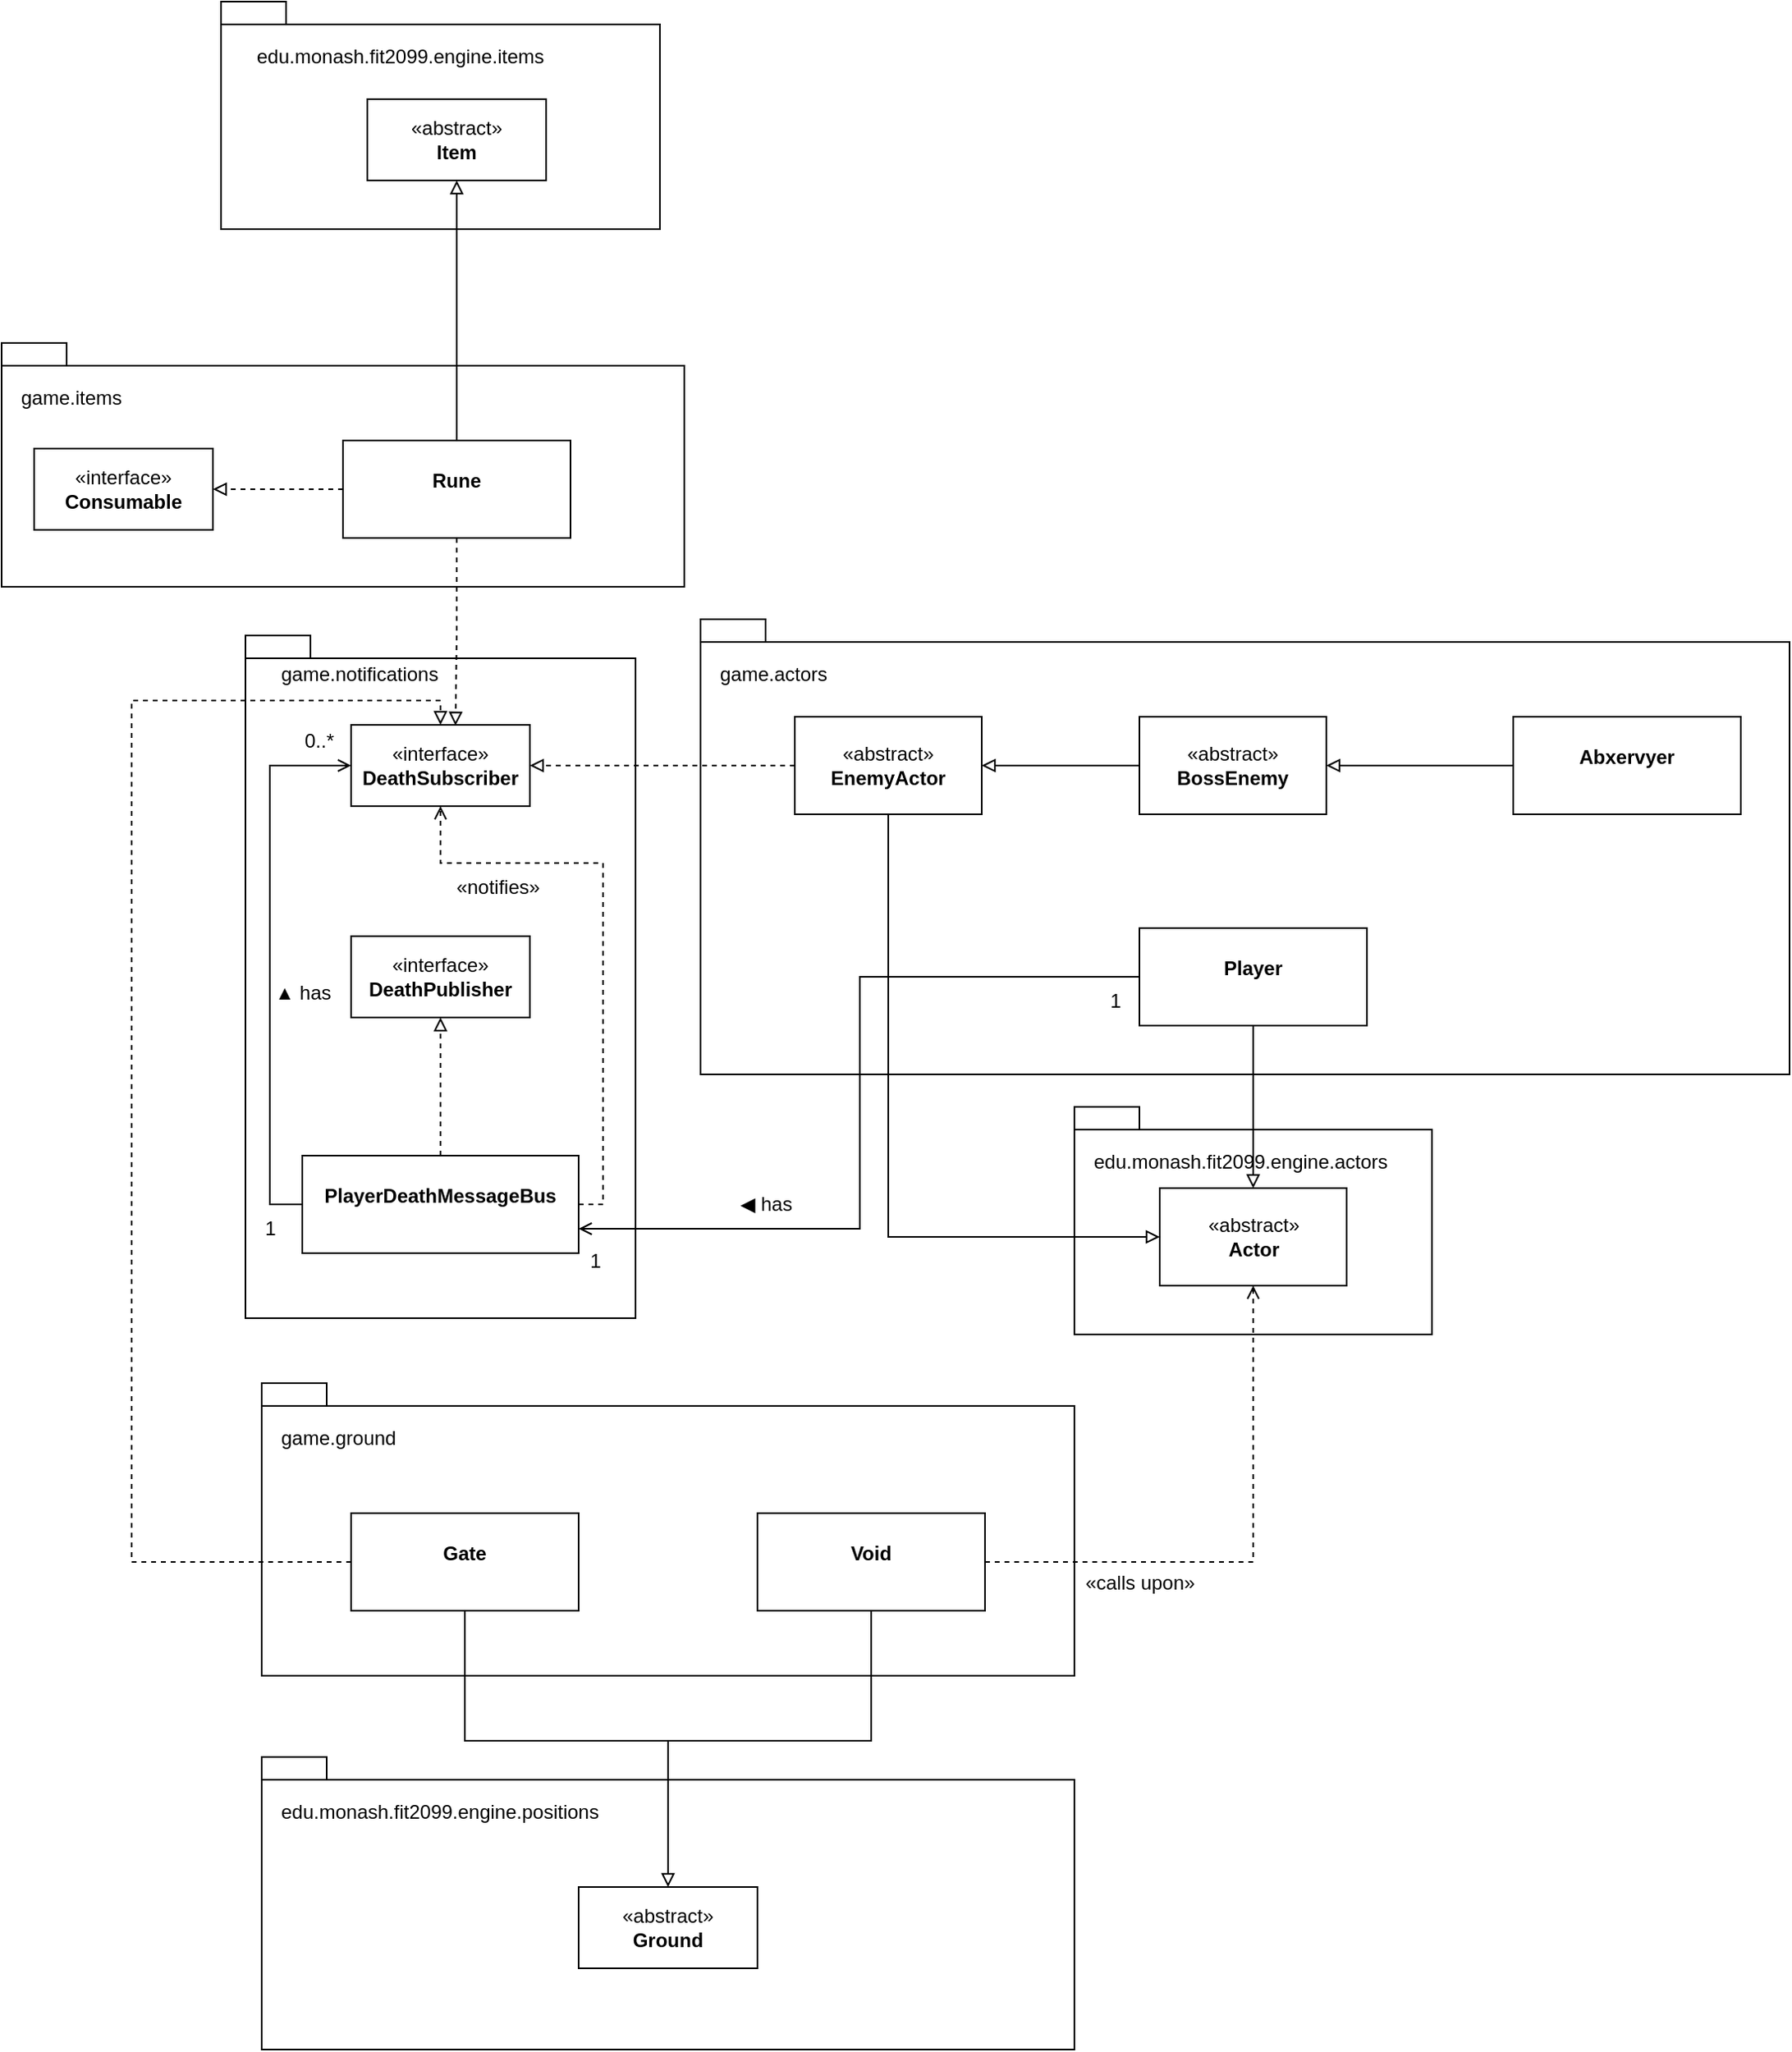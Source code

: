<mxfile version="22.1.0" type="device">
  <diagram name="Page-1" id="QsLpwhvYKA0MoBixD7Iq">
    <mxGraphModel dx="1574" dy="1501" grid="1" gridSize="10" guides="1" tooltips="1" connect="1" arrows="1" fold="1" page="1" pageScale="1" pageWidth="850" pageHeight="1100" math="0" shadow="0">
      <root>
        <mxCell id="0" />
        <mxCell id="1" parent="0" />
        <mxCell id="7eI-pTaKLZfjb0d5gNt6-31" value="" style="shape=folder;fontStyle=1;spacingTop=10;tabWidth=40;tabHeight=14;tabPosition=left;html=1;whiteSpace=wrap;" vertex="1" parent="1">
          <mxGeometry x="40" y="640" width="500" height="180" as="geometry" />
        </mxCell>
        <mxCell id="7eI-pTaKLZfjb0d5gNt6-27" value="" style="shape=folder;fontStyle=1;spacingTop=10;tabWidth=40;tabHeight=14;tabPosition=left;html=1;whiteSpace=wrap;" vertex="1" parent="1">
          <mxGeometry x="15" y="-440" width="270" height="140" as="geometry" />
        </mxCell>
        <mxCell id="7eI-pTaKLZfjb0d5gNt6-26" value="" style="shape=folder;fontStyle=1;spacingTop=10;tabWidth=40;tabHeight=14;tabPosition=left;html=1;whiteSpace=wrap;" vertex="1" parent="1">
          <mxGeometry x="540" y="240" width="220" height="140" as="geometry" />
        </mxCell>
        <mxCell id="7eI-pTaKLZfjb0d5gNt6-15" value="" style="shape=folder;fontStyle=1;spacingTop=10;tabWidth=40;tabHeight=14;tabPosition=left;html=1;whiteSpace=wrap;" vertex="1" parent="1">
          <mxGeometry x="40" y="410" width="500" height="180" as="geometry" />
        </mxCell>
        <mxCell id="7eI-pTaKLZfjb0d5gNt6-14" value="" style="shape=folder;fontStyle=0;spacingTop=10;tabWidth=40;tabHeight=14;tabPosition=left;html=1;whiteSpace=wrap;" vertex="1" parent="1">
          <mxGeometry x="-120" y="-230" width="420" height="150" as="geometry" />
        </mxCell>
        <mxCell id="7eI-pTaKLZfjb0d5gNt6-13" value="package" style="shape=folder;fontStyle=1;spacingTop=10;tabWidth=40;tabHeight=14;tabPosition=left;html=1;whiteSpace=wrap;" vertex="1" parent="1">
          <mxGeometry x="30" y="-50" width="240" height="420" as="geometry" />
        </mxCell>
        <mxCell id="7eI-pTaKLZfjb0d5gNt6-12" value="" style="shape=folder;fontStyle=1;spacingTop=10;tabWidth=40;tabHeight=14;tabPosition=left;html=1;whiteSpace=wrap;" vertex="1" parent="1">
          <mxGeometry x="310" y="-60" width="670" height="280" as="geometry" />
        </mxCell>
        <mxCell id="7eI-pTaKLZfjb0d5gNt6-46" style="edgeStyle=orthogonalEdgeStyle;rounded=0;orthogonalLoop=1;jettySize=auto;html=1;endArrow=block;endFill=0;dashed=1;" edge="1" parent="1" source="7eI-pTaKLZfjb0d5gNt6-3" target="7eI-pTaKLZfjb0d5gNt6-22">
          <mxGeometry relative="1" as="geometry" />
        </mxCell>
        <mxCell id="7eI-pTaKLZfjb0d5gNt6-58" style="edgeStyle=orthogonalEdgeStyle;rounded=0;orthogonalLoop=1;jettySize=auto;html=1;exitX=0;exitY=0.5;exitDx=0;exitDy=0;entryX=0;entryY=0.5;entryDx=0;entryDy=0;endArrow=open;endFill=0;" edge="1" parent="1" source="7eI-pTaKLZfjb0d5gNt6-3" target="7eI-pTaKLZfjb0d5gNt6-21">
          <mxGeometry relative="1" as="geometry" />
        </mxCell>
        <mxCell id="7eI-pTaKLZfjb0d5gNt6-72" style="edgeStyle=orthogonalEdgeStyle;rounded=0;orthogonalLoop=1;jettySize=auto;html=1;dashed=1;endArrow=open;endFill=0;" edge="1" parent="1" source="7eI-pTaKLZfjb0d5gNt6-3" target="7eI-pTaKLZfjb0d5gNt6-21">
          <mxGeometry relative="1" as="geometry">
            <Array as="points">
              <mxPoint x="250" y="300" />
              <mxPoint x="250" y="90" />
              <mxPoint x="150" y="90" />
            </Array>
          </mxGeometry>
        </mxCell>
        <mxCell id="7eI-pTaKLZfjb0d5gNt6-3" value="&lt;p style=&quot;margin:0px;margin-top:4px;text-align:center;&quot;&gt;&lt;br&gt;&lt;b&gt;PlayerDeathMessageBus&lt;/b&gt;&lt;/p&gt;" style="verticalAlign=top;align=left;overflow=fill;fontSize=12;fontFamily=Helvetica;html=1;whiteSpace=wrap;" vertex="1" parent="1">
          <mxGeometry x="65" y="270" width="170" height="60" as="geometry" />
        </mxCell>
        <mxCell id="7eI-pTaKLZfjb0d5gNt6-42" style="edgeStyle=orthogonalEdgeStyle;rounded=0;orthogonalLoop=1;jettySize=auto;html=1;exitX=0.5;exitY=1;exitDx=0;exitDy=0;endArrow=block;endFill=0;" edge="1" parent="1" source="7eI-pTaKLZfjb0d5gNt6-4" target="7eI-pTaKLZfjb0d5gNt6-30">
          <mxGeometry relative="1" as="geometry">
            <Array as="points">
              <mxPoint x="650" y="240" />
              <mxPoint x="650" y="240" />
            </Array>
          </mxGeometry>
        </mxCell>
        <mxCell id="7eI-pTaKLZfjb0d5gNt6-48" style="edgeStyle=orthogonalEdgeStyle;rounded=0;orthogonalLoop=1;jettySize=auto;html=1;entryX=1;entryY=0.75;entryDx=0;entryDy=0;endArrow=open;endFill=0;" edge="1" parent="1" source="7eI-pTaKLZfjb0d5gNt6-4" target="7eI-pTaKLZfjb0d5gNt6-3">
          <mxGeometry relative="1" as="geometry">
            <Array as="points">
              <mxPoint x="408" y="160" />
              <mxPoint x="408" y="315" />
            </Array>
          </mxGeometry>
        </mxCell>
        <mxCell id="7eI-pTaKLZfjb0d5gNt6-4" value="&lt;p style=&quot;margin:0px;margin-top:4px;text-align:center;&quot;&gt;&lt;br&gt;&lt;b&gt;Player&lt;/b&gt;&lt;/p&gt;" style="verticalAlign=top;align=left;overflow=fill;fontSize=12;fontFamily=Helvetica;html=1;whiteSpace=wrap;" vertex="1" parent="1">
          <mxGeometry x="580" y="130" width="140" height="60" as="geometry" />
        </mxCell>
        <mxCell id="7eI-pTaKLZfjb0d5gNt6-45" style="edgeStyle=orthogonalEdgeStyle;rounded=0;orthogonalLoop=1;jettySize=auto;html=1;endArrow=block;endFill=0;" edge="1" parent="1" source="7eI-pTaKLZfjb0d5gNt6-5" target="7eI-pTaKLZfjb0d5gNt6-29">
          <mxGeometry relative="1" as="geometry" />
        </mxCell>
        <mxCell id="7eI-pTaKLZfjb0d5gNt6-5" value="&lt;p style=&quot;margin:0px;margin-top:4px;text-align:center;&quot;&gt;&lt;br&gt;&lt;b&gt;Abxervyer&lt;/b&gt;&lt;/p&gt;" style="verticalAlign=top;align=left;overflow=fill;fontSize=12;fontFamily=Helvetica;html=1;whiteSpace=wrap;" vertex="1" parent="1">
          <mxGeometry x="810" width="140" height="60" as="geometry" />
        </mxCell>
        <mxCell id="7eI-pTaKLZfjb0d5gNt6-49" style="edgeStyle=orthogonalEdgeStyle;rounded=0;orthogonalLoop=1;jettySize=auto;html=1;exitX=0;exitY=0.5;exitDx=0;exitDy=0;endArrow=block;endFill=0;dashed=1;" edge="1" parent="1" source="7eI-pTaKLZfjb0d5gNt6-9" target="7eI-pTaKLZfjb0d5gNt6-24">
          <mxGeometry relative="1" as="geometry" />
        </mxCell>
        <mxCell id="7eI-pTaKLZfjb0d5gNt6-50" style="edgeStyle=orthogonalEdgeStyle;rounded=0;orthogonalLoop=1;jettySize=auto;html=1;endArrow=block;endFill=0;" edge="1" parent="1" source="7eI-pTaKLZfjb0d5gNt6-9" target="7eI-pTaKLZfjb0d5gNt6-23">
          <mxGeometry relative="1" as="geometry" />
        </mxCell>
        <mxCell id="7eI-pTaKLZfjb0d5gNt6-9" value="&lt;p style=&quot;margin:0px;margin-top:4px;text-align:center;&quot;&gt;&lt;br&gt;&lt;b&gt;Rune&lt;/b&gt;&lt;/p&gt;" style="verticalAlign=top;align=left;overflow=fill;fontSize=12;fontFamily=Helvetica;html=1;whiteSpace=wrap;" vertex="1" parent="1">
          <mxGeometry x="90" y="-170" width="140" height="60" as="geometry" />
        </mxCell>
        <mxCell id="7eI-pTaKLZfjb0d5gNt6-41" style="edgeStyle=orthogonalEdgeStyle;rounded=0;orthogonalLoop=1;jettySize=auto;html=1;endArrow=none;endFill=0;" edge="1" parent="1" source="7eI-pTaKLZfjb0d5gNt6-10">
          <mxGeometry relative="1" as="geometry">
            <mxPoint x="290" y="700" as="targetPoint" />
            <Array as="points">
              <mxPoint x="415" y="630" />
              <mxPoint x="290" y="630" />
            </Array>
          </mxGeometry>
        </mxCell>
        <mxCell id="7eI-pTaKLZfjb0d5gNt6-65" style="edgeStyle=orthogonalEdgeStyle;rounded=0;orthogonalLoop=1;jettySize=auto;html=1;endArrow=open;endFill=0;dashed=1;" edge="1" parent="1" source="7eI-pTaKLZfjb0d5gNt6-10" target="7eI-pTaKLZfjb0d5gNt6-30">
          <mxGeometry relative="1" as="geometry" />
        </mxCell>
        <mxCell id="7eI-pTaKLZfjb0d5gNt6-10" value="&lt;p style=&quot;margin:0px;margin-top:4px;text-align:center;&quot;&gt;&lt;br&gt;&lt;b&gt;Void&lt;/b&gt;&lt;/p&gt;" style="verticalAlign=top;align=left;overflow=fill;fontSize=12;fontFamily=Helvetica;html=1;whiteSpace=wrap;" vertex="1" parent="1">
          <mxGeometry x="345" y="490" width="140" height="60" as="geometry" />
        </mxCell>
        <mxCell id="7eI-pTaKLZfjb0d5gNt6-40" style="edgeStyle=orthogonalEdgeStyle;rounded=0;orthogonalLoop=1;jettySize=auto;html=1;endArrow=block;endFill=0;" edge="1" parent="1" source="7eI-pTaKLZfjb0d5gNt6-11" target="7eI-pTaKLZfjb0d5gNt6-25">
          <mxGeometry relative="1" as="geometry">
            <Array as="points">
              <mxPoint x="165" y="630" />
              <mxPoint x="290" y="630" />
            </Array>
          </mxGeometry>
        </mxCell>
        <mxCell id="7eI-pTaKLZfjb0d5gNt6-64" style="edgeStyle=orthogonalEdgeStyle;rounded=0;orthogonalLoop=1;jettySize=auto;html=1;exitX=0;exitY=0.5;exitDx=0;exitDy=0;entryX=0.5;entryY=0;entryDx=0;entryDy=0;endArrow=block;endFill=0;dashed=1;" edge="1" parent="1" source="7eI-pTaKLZfjb0d5gNt6-11" target="7eI-pTaKLZfjb0d5gNt6-21">
          <mxGeometry relative="1" as="geometry">
            <Array as="points">
              <mxPoint x="-40" y="520" />
              <mxPoint x="-40" y="-10" />
              <mxPoint x="150" y="-10" />
            </Array>
          </mxGeometry>
        </mxCell>
        <mxCell id="7eI-pTaKLZfjb0d5gNt6-11" value="&lt;p style=&quot;margin:0px;margin-top:4px;text-align:center;&quot;&gt;&lt;br&gt;&lt;b&gt;Gate&lt;/b&gt;&lt;/p&gt;" style="verticalAlign=top;align=left;overflow=fill;fontSize=12;fontFamily=Helvetica;html=1;whiteSpace=wrap;" vertex="1" parent="1">
          <mxGeometry x="95" y="490" width="140" height="60" as="geometry" />
        </mxCell>
        <mxCell id="7eI-pTaKLZfjb0d5gNt6-21" value="«interface»&lt;br&gt;&lt;b data-darkreader-inline-border=&quot;&quot; style=&quot;border-color: var(--darkreader-border--border-color); --darkreader-inline-border: var(--darkreader-border--darkreader-border--border-color);&quot;&gt;DeathSubscriber&lt;/b&gt;" style="html=1;whiteSpace=wrap;" vertex="1" parent="1">
          <mxGeometry x="95" y="5" width="110" height="50" as="geometry" />
        </mxCell>
        <mxCell id="7eI-pTaKLZfjb0d5gNt6-22" value="«interface»&lt;br&gt;&lt;b data-darkreader-inline-border=&quot;&quot; style=&quot;border-color: var(--darkreader-border--border-color); --darkreader-inline-border: var(--darkreader-border--darkreader-border--border-color);&quot;&gt;DeathPublisher&lt;/b&gt;" style="html=1;whiteSpace=wrap;" vertex="1" parent="1">
          <mxGeometry x="95" y="135" width="110" height="50" as="geometry" />
        </mxCell>
        <mxCell id="7eI-pTaKLZfjb0d5gNt6-23" value="«abstract»&lt;br&gt;&lt;b&gt;Item&lt;/b&gt;" style="html=1;whiteSpace=wrap;" vertex="1" parent="1">
          <mxGeometry x="105" y="-380" width="110" height="50" as="geometry" />
        </mxCell>
        <mxCell id="7eI-pTaKLZfjb0d5gNt6-24" value="«interface»&lt;br&gt;&lt;b&gt;Consumable&lt;/b&gt;" style="html=1;whiteSpace=wrap;" vertex="1" parent="1">
          <mxGeometry x="-100" y="-165" width="110" height="50" as="geometry" />
        </mxCell>
        <mxCell id="7eI-pTaKLZfjb0d5gNt6-25" value="«abstract»&lt;br&gt;&lt;b&gt;Ground&lt;/b&gt;" style="html=1;whiteSpace=wrap;" vertex="1" parent="1">
          <mxGeometry x="235" y="720" width="110" height="50" as="geometry" />
        </mxCell>
        <mxCell id="7eI-pTaKLZfjb0d5gNt6-43" style="edgeStyle=orthogonalEdgeStyle;rounded=0;orthogonalLoop=1;jettySize=auto;html=1;entryX=0;entryY=0.5;entryDx=0;entryDy=0;endArrow=block;endFill=0;" edge="1" parent="1" source="7eI-pTaKLZfjb0d5gNt6-28" target="7eI-pTaKLZfjb0d5gNt6-30">
          <mxGeometry relative="1" as="geometry">
            <Array as="points">
              <mxPoint x="426" y="320" />
            </Array>
          </mxGeometry>
        </mxCell>
        <mxCell id="7eI-pTaKLZfjb0d5gNt6-47" style="edgeStyle=orthogonalEdgeStyle;rounded=0;orthogonalLoop=1;jettySize=auto;html=1;entryX=1;entryY=0.5;entryDx=0;entryDy=0;endArrow=block;endFill=0;dashed=1;" edge="1" parent="1" source="7eI-pTaKLZfjb0d5gNt6-28" target="7eI-pTaKLZfjb0d5gNt6-21">
          <mxGeometry relative="1" as="geometry" />
        </mxCell>
        <mxCell id="7eI-pTaKLZfjb0d5gNt6-28" value="«abstract»&lt;br&gt;&lt;b data-darkreader-inline-border=&quot;&quot; style=&quot;border-color: var(--darkreader-border--border-color); --darkreader-inline-border: var(--darkreader-border--darkreader-border--border-color);&quot;&gt;EnemyActor&lt;/b&gt;" style="html=1;whiteSpace=wrap;" vertex="1" parent="1">
          <mxGeometry x="368" width="115" height="60" as="geometry" />
        </mxCell>
        <mxCell id="7eI-pTaKLZfjb0d5gNt6-44" style="edgeStyle=orthogonalEdgeStyle;rounded=0;orthogonalLoop=1;jettySize=auto;html=1;endArrow=block;endFill=0;" edge="1" parent="1" source="7eI-pTaKLZfjb0d5gNt6-29" target="7eI-pTaKLZfjb0d5gNt6-28">
          <mxGeometry relative="1" as="geometry" />
        </mxCell>
        <mxCell id="7eI-pTaKLZfjb0d5gNt6-29" value="«abstract»&lt;br&gt;&lt;b data-darkreader-inline-border=&quot;&quot; style=&quot;border-color: var(--darkreader-border--border-color); --darkreader-inline-border: var(--darkreader-border--darkreader-border--border-color);&quot;&gt;BossEnemy&lt;/b&gt;" style="html=1;whiteSpace=wrap;" vertex="1" parent="1">
          <mxGeometry x="580" width="115" height="60" as="geometry" />
        </mxCell>
        <mxCell id="7eI-pTaKLZfjb0d5gNt6-30" value="«abstract»&lt;br&gt;&lt;b data-darkreader-inline-border=&quot;&quot; style=&quot;border-color: var(--darkreader-border--border-color); --darkreader-inline-border: var(--darkreader-border--darkreader-border--border-color);&quot;&gt;Actor&lt;/b&gt;" style="html=1;whiteSpace=wrap;" vertex="1" parent="1">
          <mxGeometry x="592.5" y="290" width="115" height="60" as="geometry" />
        </mxCell>
        <UserObject label="edu.monash.fit2099.engine.actors" link="edu.monash.fit2099.engine.actors" id="7eI-pTaKLZfjb0d5gNt6-33">
          <mxCell style="text;whiteSpace=wrap;" vertex="1" parent="1">
            <mxGeometry x="550" y="260" width="210" height="40" as="geometry" />
          </mxCell>
        </UserObject>
        <UserObject label="edu.monash.fit2099.engine.positions" link="edu.monash.fit2099.engine.positions" id="7eI-pTaKLZfjb0d5gNt6-34">
          <mxCell style="text;whiteSpace=wrap;" vertex="1" parent="1">
            <mxGeometry x="50" y="660" width="230" height="60" as="geometry" />
          </mxCell>
        </UserObject>
        <UserObject label="edu.monash.fit2099.engine.items" link="edu.monash.fit2099.engine.positions" id="7eI-pTaKLZfjb0d5gNt6-35">
          <mxCell style="text;whiteSpace=wrap;" vertex="1" parent="1">
            <mxGeometry x="35" y="-420" width="230" height="40" as="geometry" />
          </mxCell>
        </UserObject>
        <UserObject label="game.items" link="game.items" id="7eI-pTaKLZfjb0d5gNt6-36">
          <mxCell style="text;whiteSpace=wrap;" vertex="1" parent="1">
            <mxGeometry x="-110" y="-210" width="100" height="40" as="geometry" />
          </mxCell>
        </UserObject>
        <UserObject label="game.notifications" link="game.items" id="7eI-pTaKLZfjb0d5gNt6-37">
          <mxCell style="text;whiteSpace=wrap;" vertex="1" parent="1">
            <mxGeometry x="50" y="-40" width="100" height="40" as="geometry" />
          </mxCell>
        </UserObject>
        <UserObject label="game.ground" link="game.items" id="7eI-pTaKLZfjb0d5gNt6-38">
          <mxCell style="text;whiteSpace=wrap;" vertex="1" parent="1">
            <mxGeometry x="50" y="430" width="100" height="40" as="geometry" />
          </mxCell>
        </UserObject>
        <UserObject label="game.actors" link="game.items" id="7eI-pTaKLZfjb0d5gNt6-39">
          <mxCell style="text;whiteSpace=wrap;" vertex="1" parent="1">
            <mxGeometry x="320" y="-40" width="100" height="40" as="geometry" />
          </mxCell>
        </UserObject>
        <mxCell id="7eI-pTaKLZfjb0d5gNt6-51" style="edgeStyle=orthogonalEdgeStyle;rounded=0;orthogonalLoop=1;jettySize=auto;html=1;exitX=0.5;exitY=1;exitDx=0;exitDy=0;entryX=0.584;entryY=0.008;entryDx=0;entryDy=0;entryPerimeter=0;endArrow=block;endFill=0;dashed=1;" edge="1" parent="1" source="7eI-pTaKLZfjb0d5gNt6-9" target="7eI-pTaKLZfjb0d5gNt6-21">
          <mxGeometry relative="1" as="geometry" />
        </mxCell>
        <mxCell id="7eI-pTaKLZfjb0d5gNt6-52" value="1" style="text;html=1;align=center;verticalAlign=middle;resizable=0;points=[];autosize=1;strokeColor=none;fillColor=none;" vertex="1" parent="1">
          <mxGeometry x="230" y="320" width="30" height="30" as="geometry" />
        </mxCell>
        <mxCell id="7eI-pTaKLZfjb0d5gNt6-53" value="1" style="text;html=1;align=center;verticalAlign=middle;resizable=0;points=[];autosize=1;strokeColor=none;fillColor=none;" vertex="1" parent="1">
          <mxGeometry x="550" y="160" width="30" height="30" as="geometry" />
        </mxCell>
        <mxCell id="7eI-pTaKLZfjb0d5gNt6-54" value="◀ has" style="text;html=1;align=center;verticalAlign=middle;resizable=0;points=[];autosize=1;strokeColor=none;fillColor=none;" vertex="1" parent="1">
          <mxGeometry x="320" y="285" width="60" height="30" as="geometry" />
        </mxCell>
        <mxCell id="7eI-pTaKLZfjb0d5gNt6-59" value="▲ has" style="text;html=1;align=center;verticalAlign=middle;resizable=0;points=[];autosize=1;strokeColor=none;fillColor=none;" vertex="1" parent="1">
          <mxGeometry x="35" y="155" width="60" height="30" as="geometry" />
        </mxCell>
        <mxCell id="7eI-pTaKLZfjb0d5gNt6-61" value="0..*" style="text;html=1;align=center;verticalAlign=middle;resizable=0;points=[];autosize=1;strokeColor=none;fillColor=none;" vertex="1" parent="1">
          <mxGeometry x="55" width="40" height="30" as="geometry" />
        </mxCell>
        <mxCell id="7eI-pTaKLZfjb0d5gNt6-62" value="1" style="text;html=1;align=center;verticalAlign=middle;resizable=0;points=[];autosize=1;strokeColor=none;fillColor=none;" vertex="1" parent="1">
          <mxGeometry x="30" y="300" width="30" height="30" as="geometry" />
        </mxCell>
        <mxCell id="7eI-pTaKLZfjb0d5gNt6-66" value="«calls upon»" style="text;html=1;align=center;verticalAlign=middle;resizable=0;points=[];autosize=1;strokeColor=none;fillColor=none;" vertex="1" parent="1">
          <mxGeometry x="535" y="518" width="90" height="30" as="geometry" />
        </mxCell>
        <mxCell id="7eI-pTaKLZfjb0d5gNt6-56" value="«notifies»" style="text;html=1;align=center;verticalAlign=middle;resizable=0;points=[];autosize=1;strokeColor=none;fillColor=none;" vertex="1" parent="1">
          <mxGeometry x="150" y="90" width="70" height="30" as="geometry" />
        </mxCell>
      </root>
    </mxGraphModel>
  </diagram>
</mxfile>

